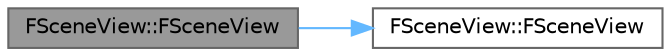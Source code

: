 digraph "FSceneView::FSceneView"
{
 // INTERACTIVE_SVG=YES
 // LATEX_PDF_SIZE
  bgcolor="transparent";
  edge [fontname=Helvetica,fontsize=10,labelfontname=Helvetica,labelfontsize=10];
  node [fontname=Helvetica,fontsize=10,shape=box,height=0.2,width=0.4];
  rankdir="LR";
  Node1 [id="Node000001",label="FSceneView::FSceneView",height=0.2,width=0.4,color="gray40", fillcolor="grey60", style="filled", fontcolor="black",tooltip=" "];
  Node1 -> Node2 [id="edge1_Node000001_Node000002",color="steelblue1",style="solid",tooltip=" "];
  Node2 [id="Node000002",label="FSceneView::FSceneView",height=0.2,width=0.4,color="grey40", fillcolor="white", style="filled",URL="$d1/d4c/classFSceneView.html#add3797bd813ab4341cc6438c5633d1bf",tooltip="Initialization constructor."];
}
